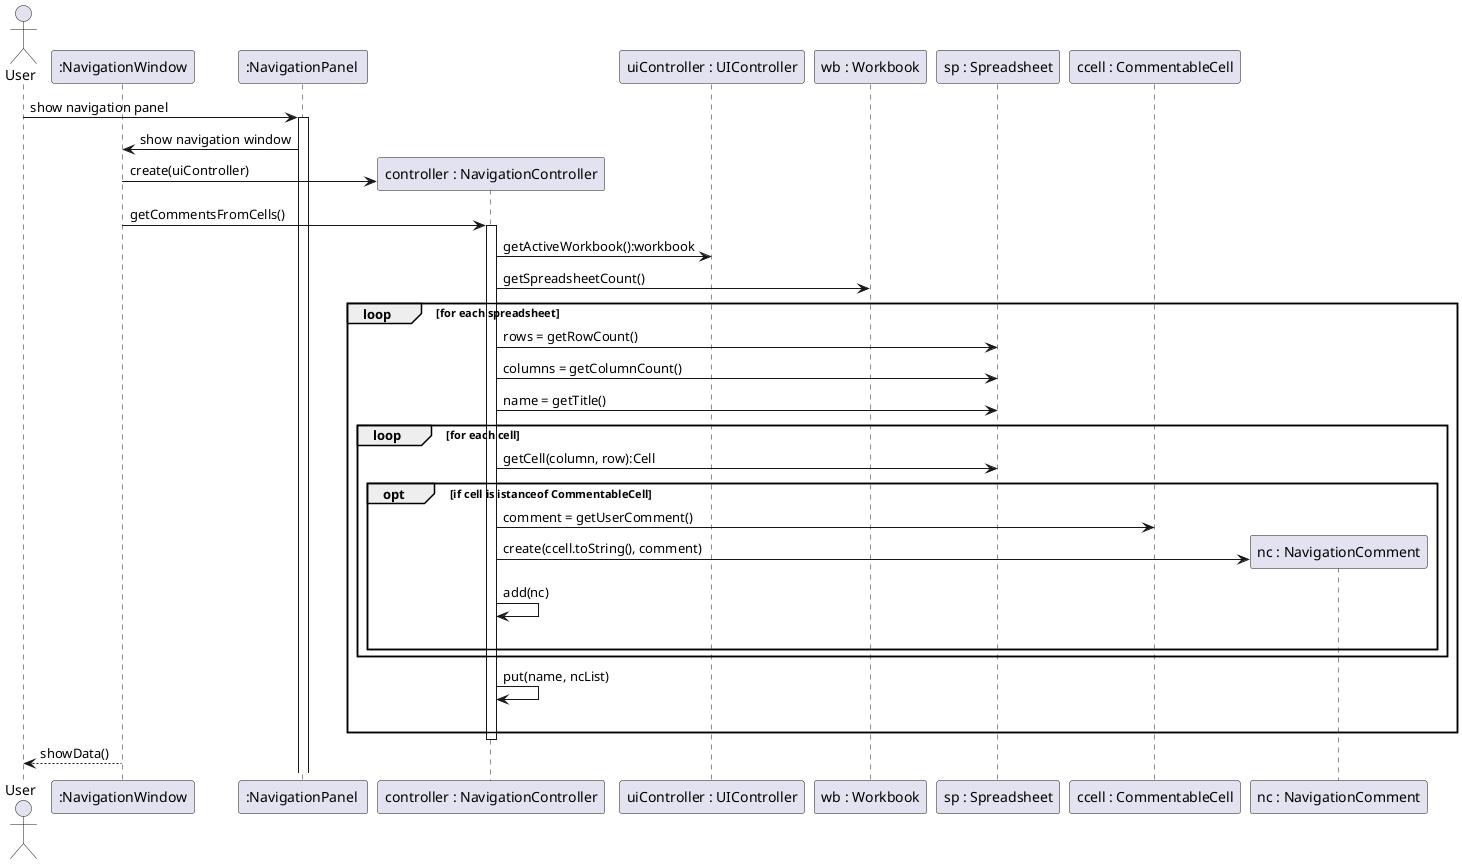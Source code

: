 @startuml 

actor User as user
participant ":NavigationWindow" as navigation
participant ":NavigationPanel " as panel
participant "controller : NavigationController" as controller
participant "uiController : UIController" as uicontroller
participant "wb : Workbook" as wb
participant "sp : Spreadsheet" as sp
participant "ccell : CommentableCell" as ccell


user -> panel : show navigation panel
activate panel
panel -> navigation : show navigation window
create controller
navigation -> controller : create(uiController)
navigation -> controller : getCommentsFromCells()
activate controller
controller -> uicontroller : getActiveWorkbook():workbook
controller -> wb : getSpreadsheetCount()
loop for each spreadsheet
	controller -> sp : rows = getRowCount()
	controller -> sp : columns = getColumnCount()
	controller -> sp : name = getTitle()
	loop for each cell
		controller -> sp : getCell(column, row):Cell
		opt if cell is istanceof CommentableCell
			controller -> ccell : comment = getUserComment()
			create "nc : NavigationComment" as nc
			controller -> nc : create(ccell.toString(), comment)
			controller -> controller : add(nc)
			|||
		end opt
	end loop
	controller -> controller : put(name, ncList)
	|||
end loop

deactivate controller

navigation --> user : showData()
deactivate navigation

@enduml
